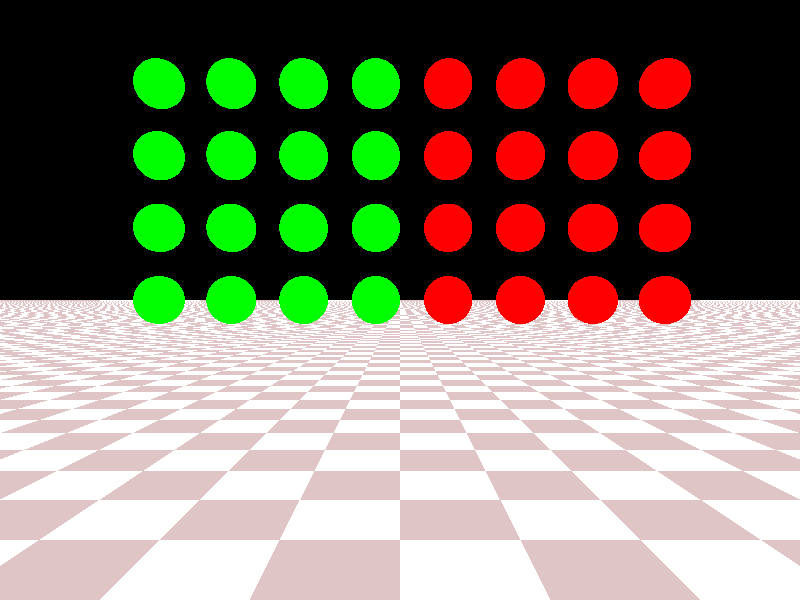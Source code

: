 #include "colors.inc"

plane 
{
 y,-2
 pigment{checker Pink, White}

}


#local ambiente_1 = 0;
#local diffuse_1 = 0;

#for (_x, -10, 0, 3)
 #for (_y, 0, 10, 3)

     sphere
        {
        <_x,_y,10>, 1
        pigment { Green}
        finish
         {
            ambient ambiente_1
            diffuse diffuse_1
         }
        } 
        #local ambiente_1 = ambiente_1 + 0.1;
    #end  
    #local diffuse_1 = diffuse_1 + 0.1;      
    #local ambiente_1 = 0;                             
      
 #end // ----------- end of #for loop




#local specular_ = 0;
#local diffuse_2 = 0;

#for (_x, 2, 12, 3)
 #for (_y, 0, 10, 3)

     sphere
        {
        <_x,_y,10>, 1
        pigment { Red}
        finish
         {
            phong specular_
            diffuse diffuse_1
            phong_size 10
         }
        } 
        #local diffuse_2 = diffuse_2 + 0.1;
    #end  
    #local specular_ = specular_ + 0.1;    
    #local diffuse_2 = 0;                               
      
 #end // ----------- end of #for loop


light_source
{
 <10,10,-10>
 color White
}           


camera 
{
 location<0,0,-15>
 look_at<0,0,0>
}
